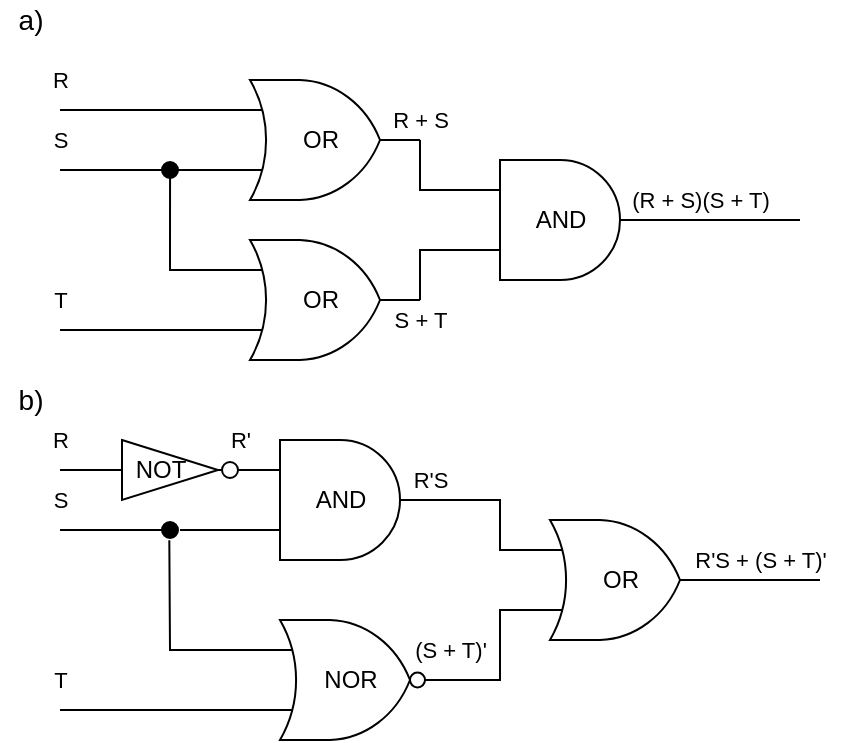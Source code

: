 <mxfile version="14.6.5" type="github">
  <diagram name="Page-1" id="7e0a89b8-554c-2b80-1dc8-d5c74ca68de4">
    <mxGraphModel dx="988" dy="523" grid="1" gridSize="10" guides="1" tooltips="1" connect="1" arrows="1" fold="1" page="1" pageScale="1" pageWidth="1100" pageHeight="850" background="none" math="0" shadow="0">
      <root>
        <mxCell id="0" />
        <mxCell id="1" parent="0" />
        <mxCell id="Hq7RMEK1putGZoRoQdm4-18" value="" style="verticalLabelPosition=bottom;shadow=0;dashed=0;align=center;html=1;verticalAlign=top;shape=mxgraph.electrical.logic_gates.logic_gate;operation=or;fontSize=11;strokeWidth=1;" vertex="1" parent="1">
          <mxGeometry x="140" y="60" width="100" height="60" as="geometry" />
        </mxCell>
        <mxCell id="Hq7RMEK1putGZoRoQdm4-19" value="" style="endArrow=none;html=1;fontSize=11;strokeWidth=1;entryX=0;entryY=0.25;entryDx=0;entryDy=0;entryPerimeter=0;" edge="1" parent="1" target="Hq7RMEK1putGZoRoQdm4-18">
          <mxGeometry width="50" height="50" relative="1" as="geometry">
            <mxPoint x="60" y="75" as="sourcePoint" />
            <mxPoint x="170" y="70" as="targetPoint" />
          </mxGeometry>
        </mxCell>
        <mxCell id="Hq7RMEK1putGZoRoQdm4-20" value="" style="endArrow=none;html=1;fontSize=11;strokeWidth=1;entryX=0;entryY=0.75;entryDx=0;entryDy=0;entryPerimeter=0;" edge="1" parent="1" target="Hq7RMEK1putGZoRoQdm4-18">
          <mxGeometry width="50" height="50" relative="1" as="geometry">
            <mxPoint x="60" y="105" as="sourcePoint" />
            <mxPoint x="180" y="100" as="targetPoint" />
          </mxGeometry>
        </mxCell>
        <mxCell id="Hq7RMEK1putGZoRoQdm4-21" value="R" style="text;html=1;align=center;verticalAlign=middle;resizable=0;points=[];autosize=1;strokeColor=none;fontSize=11;" vertex="1" parent="1">
          <mxGeometry x="50" y="50" width="20" height="20" as="geometry" />
        </mxCell>
        <mxCell id="Hq7RMEK1putGZoRoQdm4-22" value="S" style="text;html=1;align=center;verticalAlign=middle;resizable=0;points=[];autosize=1;strokeColor=none;fontSize=11;" vertex="1" parent="1">
          <mxGeometry x="50" y="80" width="20" height="20" as="geometry" />
        </mxCell>
        <mxCell id="Hq7RMEK1putGZoRoQdm4-24" value="" style="verticalLabelPosition=bottom;shadow=0;dashed=0;align=center;html=1;verticalAlign=top;shape=mxgraph.electrical.logic_gates.logic_gate;operation=or;fontSize=11;strokeWidth=1;" vertex="1" parent="1">
          <mxGeometry x="140" y="140" width="100" height="60" as="geometry" />
        </mxCell>
        <mxCell id="Hq7RMEK1putGZoRoQdm4-25" value="" style="endArrow=none;html=1;fontSize=11;strokeWidth=1;entryX=0;entryY=0.75;entryDx=0;entryDy=0;entryPerimeter=0;" edge="1" parent="1" target="Hq7RMEK1putGZoRoQdm4-24">
          <mxGeometry width="50" height="50" relative="1" as="geometry">
            <mxPoint x="60" y="185" as="sourcePoint" />
            <mxPoint x="130" y="190" as="targetPoint" />
          </mxGeometry>
        </mxCell>
        <mxCell id="Hq7RMEK1putGZoRoQdm4-26" value="T" style="text;html=1;align=center;verticalAlign=middle;resizable=0;points=[];autosize=1;strokeColor=none;fontSize=11;" vertex="1" parent="1">
          <mxGeometry x="50" y="160" width="20" height="20" as="geometry" />
        </mxCell>
        <mxCell id="Hq7RMEK1putGZoRoQdm4-27" value="" style="verticalLabelPosition=bottom;shadow=0;dashed=0;align=center;html=1;verticalAlign=top;shape=mxgraph.electrical.logic_gates.inverting_contact;fontSize=11;strokeWidth=1;fillColor=#000000;" vertex="1" parent="1">
          <mxGeometry x="110" y="100" width="10" height="10" as="geometry" />
        </mxCell>
        <mxCell id="Hq7RMEK1putGZoRoQdm4-28" value="" style="endArrow=none;html=1;fontSize=11;strokeWidth=1;entryX=0.503;entryY=0.886;entryDx=0;entryDy=0;entryPerimeter=0;exitX=0;exitY=0.25;exitDx=0;exitDy=0;exitPerimeter=0;rounded=0;" edge="1" parent="1" source="Hq7RMEK1putGZoRoQdm4-24" target="Hq7RMEK1putGZoRoQdm4-27">
          <mxGeometry width="50" height="50" relative="1" as="geometry">
            <mxPoint x="100" y="170" as="sourcePoint" />
            <mxPoint x="150" y="120" as="targetPoint" />
            <Array as="points">
              <mxPoint x="115" y="155" />
            </Array>
          </mxGeometry>
        </mxCell>
        <mxCell id="Hq7RMEK1putGZoRoQdm4-31" value="" style="verticalLabelPosition=bottom;shadow=0;dashed=0;align=center;html=1;verticalAlign=top;shape=mxgraph.electrical.logic_gates.logic_gate;operation=and;fontSize=11;strokeWidth=1;fillColor=none;" vertex="1" parent="1">
          <mxGeometry x="260" y="100" width="100" height="60" as="geometry" />
        </mxCell>
        <mxCell id="Hq7RMEK1putGZoRoQdm4-32" value="" style="endArrow=none;html=1;fontSize=11;strokeWidth=1;entryX=1;entryY=0.5;entryDx=0;entryDy=0;entryPerimeter=0;exitX=0;exitY=0.25;exitDx=0;exitDy=0;exitPerimeter=0;rounded=0;" edge="1" parent="1" source="Hq7RMEK1putGZoRoQdm4-31" target="Hq7RMEK1putGZoRoQdm4-18">
          <mxGeometry width="50" height="50" relative="1" as="geometry">
            <mxPoint x="240" y="120" as="sourcePoint" />
            <mxPoint x="280" y="100" as="targetPoint" />
            <Array as="points">
              <mxPoint x="240" y="115" />
            </Array>
          </mxGeometry>
        </mxCell>
        <mxCell id="Hq7RMEK1putGZoRoQdm4-33" value="" style="endArrow=none;html=1;fontSize=11;strokeWidth=1;entryX=1;entryY=0.5;entryDx=0;entryDy=0;entryPerimeter=0;exitX=0;exitY=0.75;exitDx=0;exitDy=0;exitPerimeter=0;rounded=0;" edge="1" parent="1" source="Hq7RMEK1putGZoRoQdm4-31" target="Hq7RMEK1putGZoRoQdm4-24">
          <mxGeometry width="50" height="50" relative="1" as="geometry">
            <mxPoint x="290" y="125" as="sourcePoint" />
            <mxPoint x="250" y="100" as="targetPoint" />
            <Array as="points">
              <mxPoint x="240" y="145" />
            </Array>
          </mxGeometry>
        </mxCell>
        <mxCell id="Hq7RMEK1putGZoRoQdm4-34" value="R + S" style="text;html=1;align=center;verticalAlign=middle;resizable=0;points=[];autosize=1;strokeColor=none;fontSize=11;" vertex="1" parent="1">
          <mxGeometry x="220" y="70" width="40" height="20" as="geometry" />
        </mxCell>
        <mxCell id="Hq7RMEK1putGZoRoQdm4-35" value="S + T" style="text;html=1;align=center;verticalAlign=middle;resizable=0;points=[];autosize=1;strokeColor=none;fontSize=11;" vertex="1" parent="1">
          <mxGeometry x="220" y="170" width="40" height="20" as="geometry" />
        </mxCell>
        <mxCell id="Hq7RMEK1putGZoRoQdm4-36" value="(R + S)(S + T)" style="text;html=1;align=center;verticalAlign=middle;resizable=0;points=[];autosize=1;strokeColor=none;fontSize=11;" vertex="1" parent="1">
          <mxGeometry x="340" y="110" width="80" height="20" as="geometry" />
        </mxCell>
        <mxCell id="Hq7RMEK1putGZoRoQdm4-37" value="" style="endArrow=none;html=1;fontSize=11;strokeWidth=1;exitX=1;exitY=0.5;exitDx=0;exitDy=0;exitPerimeter=0;" edge="1" parent="1" source="Hq7RMEK1putGZoRoQdm4-31">
          <mxGeometry width="50" height="50" relative="1" as="geometry">
            <mxPoint x="380" y="160" as="sourcePoint" />
            <mxPoint x="430" y="130" as="targetPoint" />
          </mxGeometry>
        </mxCell>
        <mxCell id="Hq7RMEK1putGZoRoQdm4-38" value="&lt;font style=&quot;font-size: 14px;&quot;&gt;a)&lt;/font&gt;" style="text;html=1;align=center;verticalAlign=middle;resizable=0;points=[];autosize=1;strokeColor=none;fontSize=14;" vertex="1" parent="1">
          <mxGeometry x="30" y="20" width="30" height="20" as="geometry" />
        </mxCell>
        <mxCell id="Hq7RMEK1putGZoRoQdm4-39" value="&lt;font style=&quot;font-size: 14px&quot;&gt;b)&lt;/font&gt;" style="text;html=1;align=center;verticalAlign=middle;resizable=0;points=[];autosize=1;strokeColor=none;fontSize=14;" vertex="1" parent="1">
          <mxGeometry x="30" y="210" width="30" height="20" as="geometry" />
        </mxCell>
        <mxCell id="Hq7RMEK1putGZoRoQdm4-58" value="" style="endArrow=none;html=1;fontSize=11;strokeWidth=1;entryX=0;entryY=0.5;entryDx=0;entryDy=0;" edge="1" parent="1" target="Hq7RMEK1putGZoRoQdm4-69">
          <mxGeometry width="50" height="50" relative="1" as="geometry">
            <mxPoint x="60" y="255" as="sourcePoint" />
            <mxPoint x="140" y="255" as="targetPoint" />
          </mxGeometry>
        </mxCell>
        <mxCell id="Hq7RMEK1putGZoRoQdm4-59" value="" style="endArrow=none;html=1;fontSize=11;strokeWidth=1;entryX=0;entryY=0.75;entryDx=0;entryDy=0;entryPerimeter=0;startArrow=none;" edge="1" parent="1" source="Hq7RMEK1putGZoRoQdm4-77" target="Hq7RMEK1putGZoRoQdm4-73">
          <mxGeometry width="50" height="50" relative="1" as="geometry">
            <mxPoint x="60" y="285" as="sourcePoint" />
            <mxPoint x="140" y="285" as="targetPoint" />
          </mxGeometry>
        </mxCell>
        <mxCell id="Hq7RMEK1putGZoRoQdm4-60" value="R" style="text;html=1;align=center;verticalAlign=middle;resizable=0;points=[];autosize=1;strokeColor=none;fontSize=11;" vertex="1" parent="1">
          <mxGeometry x="50" y="230" width="20" height="20" as="geometry" />
        </mxCell>
        <mxCell id="Hq7RMEK1putGZoRoQdm4-61" value="S" style="text;html=1;align=center;verticalAlign=middle;resizable=0;points=[];autosize=1;strokeColor=none;fontSize=11;" vertex="1" parent="1">
          <mxGeometry x="50" y="260" width="20" height="20" as="geometry" />
        </mxCell>
        <mxCell id="Hq7RMEK1putGZoRoQdm4-62" value="" style="endArrow=none;html=1;fontSize=11;strokeWidth=1;entryX=0;entryY=0.75;entryDx=0;entryDy=0;entryPerimeter=0;" edge="1" parent="1" target="Hq7RMEK1putGZoRoQdm4-81">
          <mxGeometry width="50" height="50" relative="1" as="geometry">
            <mxPoint x="60" y="375" as="sourcePoint" />
            <mxPoint x="150" y="375.0" as="targetPoint" />
          </mxGeometry>
        </mxCell>
        <mxCell id="Hq7RMEK1putGZoRoQdm4-63" value="T" style="text;html=1;align=center;verticalAlign=middle;resizable=0;points=[];autosize=1;strokeColor=none;fontSize=11;" vertex="1" parent="1">
          <mxGeometry x="50" y="350" width="20" height="20" as="geometry" />
        </mxCell>
        <mxCell id="Hq7RMEK1putGZoRoQdm4-69" value="" style="verticalLabelPosition=bottom;shadow=0;dashed=0;align=center;html=1;verticalAlign=top;shape=mxgraph.electrical.logic_gates.buffer2;fontSize=14;strokeWidth=1;fillColor=#ffffff;" vertex="1" parent="1">
          <mxGeometry x="75" y="240" width="80" height="30" as="geometry" />
        </mxCell>
        <mxCell id="Hq7RMEK1putGZoRoQdm4-70" value="" style="verticalLabelPosition=bottom;shadow=0;dashed=0;align=center;html=1;verticalAlign=top;shape=mxgraph.electrical.logic_gates.inverting_contact;fontSize=14;strokeWidth=1;fillColor=#ffffff;" vertex="1" parent="1">
          <mxGeometry x="140" y="250" width="10" height="10" as="geometry" />
        </mxCell>
        <mxCell id="Hq7RMEK1putGZoRoQdm4-73" value="" style="verticalLabelPosition=bottom;shadow=0;dashed=0;align=center;html=1;verticalAlign=top;shape=mxgraph.electrical.logic_gates.logic_gate;operation=and;fontSize=14;strokeWidth=1;fillColor=#ffffff;" vertex="1" parent="1">
          <mxGeometry x="150" y="240" width="100" height="60" as="geometry" />
        </mxCell>
        <mxCell id="Hq7RMEK1putGZoRoQdm4-74" value="R&#39;" style="text;html=1;align=center;verticalAlign=middle;resizable=0;points=[];autosize=1;strokeColor=none;fontSize=11;" vertex="1" parent="1">
          <mxGeometry x="135" y="230" width="30" height="20" as="geometry" />
        </mxCell>
        <mxCell id="Hq7RMEK1putGZoRoQdm4-76" value="" style="endArrow=none;html=1;fontSize=14;strokeWidth=1;exitX=0.466;exitY=1.014;exitDx=0;exitDy=0;exitPerimeter=0;entryX=0;entryY=0.25;entryDx=0;entryDy=0;entryPerimeter=0;rounded=0;" edge="1" parent="1" source="Hq7RMEK1putGZoRoQdm4-77" target="Hq7RMEK1putGZoRoQdm4-81">
          <mxGeometry width="50" height="50" relative="1" as="geometry">
            <mxPoint x="110" y="310" as="sourcePoint" />
            <mxPoint x="150" y="345.0" as="targetPoint" />
            <Array as="points">
              <mxPoint x="115" y="345" />
            </Array>
          </mxGeometry>
        </mxCell>
        <mxCell id="Hq7RMEK1putGZoRoQdm4-77" value="" style="verticalLabelPosition=bottom;shadow=0;dashed=0;align=center;html=1;verticalAlign=top;shape=mxgraph.electrical.logic_gates.inverting_contact;fontSize=11;strokeWidth=1;fillColor=#000000;" vertex="1" parent="1">
          <mxGeometry x="110" y="280" width="10" height="10" as="geometry" />
        </mxCell>
        <mxCell id="Hq7RMEK1putGZoRoQdm4-80" value="" style="endArrow=none;html=1;fontSize=11;strokeWidth=1;entryX=0.1;entryY=0.5;entryDx=0;entryDy=0;entryPerimeter=0;" edge="1" parent="1" target="Hq7RMEK1putGZoRoQdm4-77">
          <mxGeometry width="50" height="50" relative="1" as="geometry">
            <mxPoint x="60" y="285" as="sourcePoint" />
            <mxPoint x="150" y="285" as="targetPoint" />
          </mxGeometry>
        </mxCell>
        <mxCell id="Hq7RMEK1putGZoRoQdm4-81" value="" style="verticalLabelPosition=bottom;shadow=0;dashed=0;align=center;html=1;verticalAlign=top;shape=mxgraph.electrical.logic_gates.logic_gate;operation=or;negating=1;negSize=0.15;fontSize=14;strokeWidth=1;fillColor=#ffffff;" vertex="1" parent="1">
          <mxGeometry x="155" y="330" width="100" height="60" as="geometry" />
        </mxCell>
        <mxCell id="Hq7RMEK1putGZoRoQdm4-84" value="R&#39;S" style="text;html=1;align=center;verticalAlign=middle;resizable=0;points=[];autosize=1;strokeColor=none;fontSize=11;" vertex="1" parent="1">
          <mxGeometry x="230" y="250" width="30" height="20" as="geometry" />
        </mxCell>
        <mxCell id="Hq7RMEK1putGZoRoQdm4-85" value="(S + T)&#39;" style="text;html=1;align=center;verticalAlign=middle;resizable=0;points=[];autosize=1;strokeColor=none;fontSize=11;" vertex="1" parent="1">
          <mxGeometry x="230" y="335" width="50" height="20" as="geometry" />
        </mxCell>
        <mxCell id="Hq7RMEK1putGZoRoQdm4-86" value="" style="verticalLabelPosition=bottom;shadow=0;dashed=0;align=center;html=1;verticalAlign=top;shape=mxgraph.electrical.logic_gates.logic_gate;operation=or;fontSize=14;strokeWidth=1;fillColor=#ffffff;" vertex="1" parent="1">
          <mxGeometry x="290" y="280" width="100" height="60" as="geometry" />
        </mxCell>
        <mxCell id="Hq7RMEK1putGZoRoQdm4-88" value="" style="endArrow=none;html=1;fontSize=14;strokeWidth=1;exitX=0;exitY=0.25;exitDx=0;exitDy=0;exitPerimeter=0;entryX=1;entryY=0.5;entryDx=0;entryDy=0;entryPerimeter=0;rounded=0;" edge="1" parent="1" source="Hq7RMEK1putGZoRoQdm4-86" target="Hq7RMEK1putGZoRoQdm4-73">
          <mxGeometry width="50" height="50" relative="1" as="geometry">
            <mxPoint x="260" y="330" as="sourcePoint" />
            <mxPoint x="280" y="270" as="targetPoint" />
            <Array as="points">
              <mxPoint x="280" y="295" />
              <mxPoint x="280" y="270" />
            </Array>
          </mxGeometry>
        </mxCell>
        <mxCell id="Hq7RMEK1putGZoRoQdm4-89" value="" style="endArrow=none;html=1;fontSize=14;strokeWidth=1;exitX=0;exitY=0.75;exitDx=0;exitDy=0;exitPerimeter=0;entryX=1;entryY=0.5;entryDx=0;entryDy=0;entryPerimeter=0;rounded=0;" edge="1" parent="1" source="Hq7RMEK1putGZoRoQdm4-86" target="Hq7RMEK1putGZoRoQdm4-81">
          <mxGeometry width="50" height="50" relative="1" as="geometry">
            <mxPoint x="320" y="380" as="sourcePoint" />
            <mxPoint x="260" y="355" as="targetPoint" />
            <Array as="points">
              <mxPoint x="280" y="325" />
              <mxPoint x="280" y="360" />
            </Array>
          </mxGeometry>
        </mxCell>
        <mxCell id="Hq7RMEK1putGZoRoQdm4-90" value="" style="endArrow=none;html=1;fontSize=14;strokeWidth=1;exitX=1;exitY=0.5;exitDx=0;exitDy=0;exitPerimeter=0;" edge="1" parent="1" source="Hq7RMEK1putGZoRoQdm4-86">
          <mxGeometry width="50" height="50" relative="1" as="geometry">
            <mxPoint x="430" y="270" as="sourcePoint" />
            <mxPoint x="440" y="310" as="targetPoint" />
          </mxGeometry>
        </mxCell>
        <mxCell id="Hq7RMEK1putGZoRoQdm4-92" value="R&#39;S + (S + T)&#39;" style="text;html=1;align=center;verticalAlign=middle;resizable=0;points=[];autosize=1;strokeColor=none;fontSize=11;" vertex="1" parent="1">
          <mxGeometry x="370" y="290" width="80" height="20" as="geometry" />
        </mxCell>
        <mxCell id="Hq7RMEK1putGZoRoQdm4-93" value="OR" style="text;html=1;align=center;verticalAlign=middle;resizable=0;points=[];autosize=1;strokeColor=none;fontSize=12;" vertex="1" parent="1">
          <mxGeometry x="175" y="80" width="30" height="20" as="geometry" />
        </mxCell>
        <mxCell id="Hq7RMEK1putGZoRoQdm4-94" value="OR" style="text;html=1;align=center;verticalAlign=middle;resizable=0;points=[];autosize=1;strokeColor=none;fontSize=12;" vertex="1" parent="1">
          <mxGeometry x="175" y="160" width="30" height="20" as="geometry" />
        </mxCell>
        <mxCell id="Hq7RMEK1putGZoRoQdm4-95" value="AND" style="text;html=1;align=center;verticalAlign=middle;resizable=0;points=[];autosize=1;strokeColor=none;fontSize=12;" vertex="1" parent="1">
          <mxGeometry x="290" y="120" width="40" height="20" as="geometry" />
        </mxCell>
        <mxCell id="Hq7RMEK1putGZoRoQdm4-97" value="NOT" style="text;html=1;align=center;verticalAlign=middle;resizable=0;points=[];autosize=1;strokeColor=none;fontSize=12;" vertex="1" parent="1">
          <mxGeometry x="90" y="245" width="40" height="20" as="geometry" />
        </mxCell>
        <mxCell id="Hq7RMEK1putGZoRoQdm4-100" value="AND" style="text;html=1;align=center;verticalAlign=middle;resizable=0;points=[];autosize=1;strokeColor=none;fontSize=12;" vertex="1" parent="1">
          <mxGeometry x="180" y="260" width="40" height="20" as="geometry" />
        </mxCell>
        <mxCell id="Hq7RMEK1putGZoRoQdm4-101" value="NOR" style="text;html=1;align=center;verticalAlign=middle;resizable=0;points=[];autosize=1;strokeColor=none;fontSize=12;" vertex="1" parent="1">
          <mxGeometry x="185" y="350" width="40" height="20" as="geometry" />
        </mxCell>
        <mxCell id="Hq7RMEK1putGZoRoQdm4-102" value="OR" style="text;html=1;align=center;verticalAlign=middle;resizable=0;points=[];autosize=1;strokeColor=none;fontSize=12;" vertex="1" parent="1">
          <mxGeometry x="325" y="300" width="30" height="20" as="geometry" />
        </mxCell>
      </root>
    </mxGraphModel>
  </diagram>
</mxfile>
